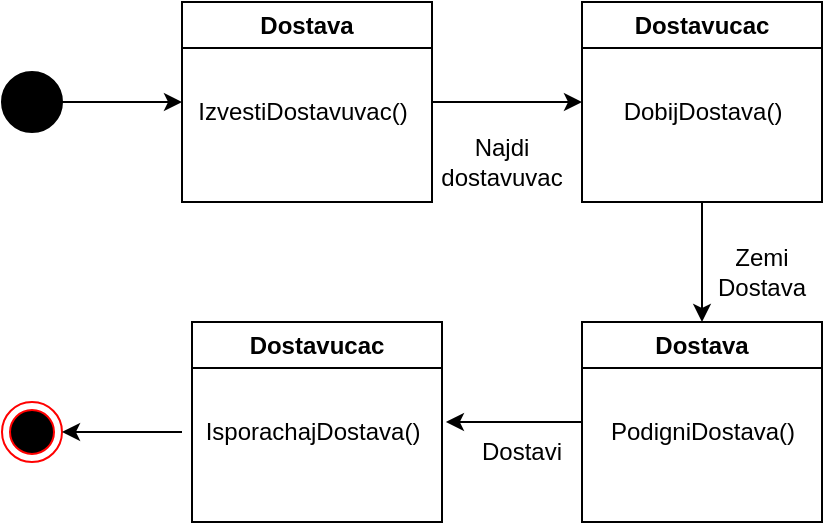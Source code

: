 <mxfile version="20.5.3" type="github">
  <diagram id="6I3H6sHd9QMHkWCgy-9B" name="Page-1">
    <mxGraphModel dx="1038" dy="556" grid="1" gridSize="10" guides="1" tooltips="1" connect="1" arrows="1" fold="1" page="1" pageScale="1" pageWidth="1169" pageHeight="1654" math="0" shadow="0">
      <root>
        <mxCell id="0" />
        <mxCell id="1" parent="0" />
        <mxCell id="y8NVgGY2WCv2lQLzB2qV-13" style="edgeStyle=orthogonalEdgeStyle;rounded=0;orthogonalLoop=1;jettySize=auto;html=1;entryX=0;entryY=0.5;entryDx=0;entryDy=0;" edge="1" parent="1" source="y8NVgGY2WCv2lQLzB2qV-1" target="y8NVgGY2WCv2lQLzB2qV-10">
          <mxGeometry relative="1" as="geometry" />
        </mxCell>
        <mxCell id="y8NVgGY2WCv2lQLzB2qV-1" value="Dostava" style="swimlane;whiteSpace=wrap;html=1;" vertex="1" parent="1">
          <mxGeometry x="150" y="120" width="125" height="100" as="geometry" />
        </mxCell>
        <mxCell id="y8NVgGY2WCv2lQLzB2qV-8" value="IzvestiDostavuvac()" style="text;html=1;align=center;verticalAlign=middle;resizable=0;points=[];autosize=1;strokeColor=none;fillColor=none;" vertex="1" parent="y8NVgGY2WCv2lQLzB2qV-1">
          <mxGeometry x="-5" y="40" width="130" height="30" as="geometry" />
        </mxCell>
        <mxCell id="y8NVgGY2WCv2lQLzB2qV-2" value="" style="ellipse;html=1;shape=endState;fillColor=#000000;strokeColor=#ff0000;" vertex="1" parent="1">
          <mxGeometry x="60" y="320" width="30" height="30" as="geometry" />
        </mxCell>
        <mxCell id="y8NVgGY2WCv2lQLzB2qV-14" style="edgeStyle=orthogonalEdgeStyle;rounded=0;orthogonalLoop=1;jettySize=auto;html=1;entryX=0;entryY=0.5;entryDx=0;entryDy=0;" edge="1" parent="1" source="y8NVgGY2WCv2lQLzB2qV-3" target="y8NVgGY2WCv2lQLzB2qV-1">
          <mxGeometry relative="1" as="geometry" />
        </mxCell>
        <mxCell id="y8NVgGY2WCv2lQLzB2qV-3" value="" style="ellipse;fillColor=strokeColor;" vertex="1" parent="1">
          <mxGeometry x="60" y="155" width="30" height="30" as="geometry" />
        </mxCell>
        <mxCell id="y8NVgGY2WCv2lQLzB2qV-21" style="edgeStyle=orthogonalEdgeStyle;rounded=0;orthogonalLoop=1;jettySize=auto;html=1;entryX=0.5;entryY=0;entryDx=0;entryDy=0;" edge="1" parent="1" source="y8NVgGY2WCv2lQLzB2qV-10" target="y8NVgGY2WCv2lQLzB2qV-17">
          <mxGeometry relative="1" as="geometry" />
        </mxCell>
        <mxCell id="y8NVgGY2WCv2lQLzB2qV-10" value="Dostavucac" style="swimlane;whiteSpace=wrap;html=1;startSize=23;" vertex="1" parent="1">
          <mxGeometry x="350" y="120" width="120" height="100" as="geometry" />
        </mxCell>
        <mxCell id="y8NVgGY2WCv2lQLzB2qV-11" value="DobijDostava()" style="text;html=1;align=center;verticalAlign=middle;resizable=0;points=[];autosize=1;strokeColor=none;fillColor=none;" vertex="1" parent="y8NVgGY2WCv2lQLzB2qV-10">
          <mxGeometry x="10" y="40" width="100" height="30" as="geometry" />
        </mxCell>
        <mxCell id="y8NVgGY2WCv2lQLzB2qV-15" value="Najdi dostavuvac" style="text;html=1;strokeColor=none;fillColor=none;align=center;verticalAlign=middle;whiteSpace=wrap;rounded=0;" vertex="1" parent="1">
          <mxGeometry x="280" y="185" width="60" height="30" as="geometry" />
        </mxCell>
        <mxCell id="y8NVgGY2WCv2lQLzB2qV-23" style="edgeStyle=orthogonalEdgeStyle;rounded=0;orthogonalLoop=1;jettySize=auto;html=1;entryX=1.015;entryY=0.333;entryDx=0;entryDy=0;entryPerimeter=0;" edge="1" parent="1" source="y8NVgGY2WCv2lQLzB2qV-17" target="y8NVgGY2WCv2lQLzB2qV-20">
          <mxGeometry relative="1" as="geometry" />
        </mxCell>
        <mxCell id="y8NVgGY2WCv2lQLzB2qV-17" value="Dostava" style="swimlane;whiteSpace=wrap;html=1;" vertex="1" parent="1">
          <mxGeometry x="350" y="280" width="120" height="100" as="geometry" />
        </mxCell>
        <mxCell id="y8NVgGY2WCv2lQLzB2qV-18" value="PodigniDostava()" style="text;html=1;align=center;verticalAlign=middle;resizable=0;points=[];autosize=1;strokeColor=none;fillColor=none;" vertex="1" parent="y8NVgGY2WCv2lQLzB2qV-17">
          <mxGeometry x="5" y="40" width="110" height="30" as="geometry" />
        </mxCell>
        <mxCell id="y8NVgGY2WCv2lQLzB2qV-19" value="Dostavucac" style="swimlane;whiteSpace=wrap;html=1;startSize=23;" vertex="1" parent="1">
          <mxGeometry x="155" y="280" width="125" height="100" as="geometry" />
        </mxCell>
        <mxCell id="y8NVgGY2WCv2lQLzB2qV-20" value="IsporachajDostava()" style="text;html=1;align=center;verticalAlign=middle;resizable=0;points=[];autosize=1;strokeColor=none;fillColor=none;" vertex="1" parent="y8NVgGY2WCv2lQLzB2qV-19">
          <mxGeometry x="-5" y="40" width="130" height="30" as="geometry" />
        </mxCell>
        <mxCell id="y8NVgGY2WCv2lQLzB2qV-22" value="Zemi Dostava" style="text;html=1;strokeColor=none;fillColor=none;align=center;verticalAlign=middle;whiteSpace=wrap;rounded=0;" vertex="1" parent="1">
          <mxGeometry x="410" y="240" width="60" height="30" as="geometry" />
        </mxCell>
        <mxCell id="y8NVgGY2WCv2lQLzB2qV-24" value="Dostavi" style="text;html=1;strokeColor=none;fillColor=none;align=center;verticalAlign=middle;whiteSpace=wrap;rounded=0;" vertex="1" parent="1">
          <mxGeometry x="290" y="330" width="60" height="30" as="geometry" />
        </mxCell>
        <mxCell id="y8NVgGY2WCv2lQLzB2qV-27" style="edgeStyle=orthogonalEdgeStyle;rounded=0;orthogonalLoop=1;jettySize=auto;html=1;entryX=1;entryY=0.5;entryDx=0;entryDy=0;" edge="1" parent="1" source="y8NVgGY2WCv2lQLzB2qV-20" target="y8NVgGY2WCv2lQLzB2qV-2">
          <mxGeometry relative="1" as="geometry" />
        </mxCell>
      </root>
    </mxGraphModel>
  </diagram>
</mxfile>
